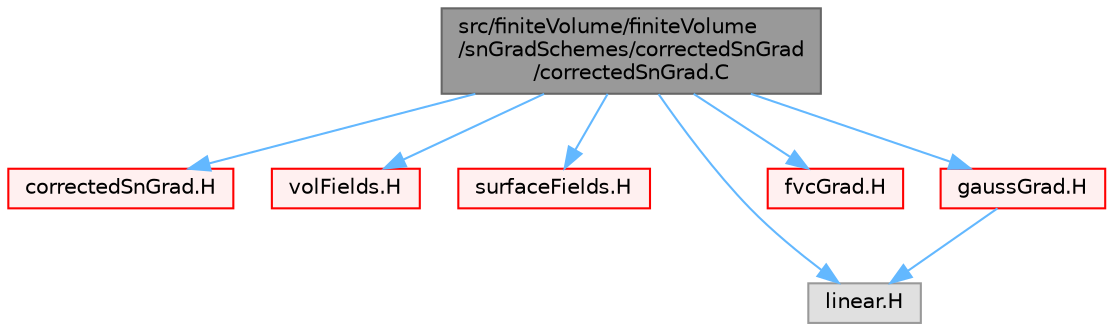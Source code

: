 digraph "src/finiteVolume/finiteVolume/snGradSchemes/correctedSnGrad/correctedSnGrad.C"
{
 // LATEX_PDF_SIZE
  bgcolor="transparent";
  edge [fontname=Helvetica,fontsize=10,labelfontname=Helvetica,labelfontsize=10];
  node [fontname=Helvetica,fontsize=10,shape=box,height=0.2,width=0.4];
  Node1 [id="Node000001",label="src/finiteVolume/finiteVolume\l/snGradSchemes/correctedSnGrad\l/correctedSnGrad.C",height=0.2,width=0.4,color="gray40", fillcolor="grey60", style="filled", fontcolor="black",tooltip=" "];
  Node1 -> Node2 [id="edge1_Node000001_Node000002",color="steelblue1",style="solid",tooltip=" "];
  Node2 [id="Node000002",label="correctedSnGrad.H",height=0.2,width=0.4,color="red", fillcolor="#FFF0F0", style="filled",URL="$correctedSnGrad_8H.html",tooltip=" "];
  Node1 -> Node149 [id="edge2_Node000001_Node000149",color="steelblue1",style="solid",tooltip=" "];
  Node149 [id="Node000149",label="volFields.H",height=0.2,width=0.4,color="red", fillcolor="#FFF0F0", style="filled",URL="$volFields_8H.html",tooltip=" "];
  Node1 -> Node381 [id="edge3_Node000001_Node000381",color="steelblue1",style="solid",tooltip=" "];
  Node381 [id="Node000381",label="surfaceFields.H",height=0.2,width=0.4,color="red", fillcolor="#FFF0F0", style="filled",URL="$surfaceFields_8H.html",tooltip="Foam::surfaceFields."];
  Node1 -> Node389 [id="edge4_Node000001_Node000389",color="steelblue1",style="solid",tooltip=" "];
  Node389 [id="Node000389",label="linear.H",height=0.2,width=0.4,color="grey60", fillcolor="#E0E0E0", style="filled",tooltip=" "];
  Node1 -> Node390 [id="edge5_Node000001_Node000390",color="steelblue1",style="solid",tooltip=" "];
  Node390 [id="Node000390",label="fvcGrad.H",height=0.2,width=0.4,color="red", fillcolor="#FFF0F0", style="filled",URL="$fvcGrad_8H.html",tooltip="Calculate the gradient of the given field."];
  Node1 -> Node391 [id="edge6_Node000001_Node000391",color="steelblue1",style="solid",tooltip=" "];
  Node391 [id="Node000391",label="gaussGrad.H",height=0.2,width=0.4,color="red", fillcolor="#FFF0F0", style="filled",URL="$gaussGrad_8H.html",tooltip=" "];
  Node391 -> Node389 [id="edge7_Node000391_Node000389",color="steelblue1",style="solid",tooltip=" "];
}
